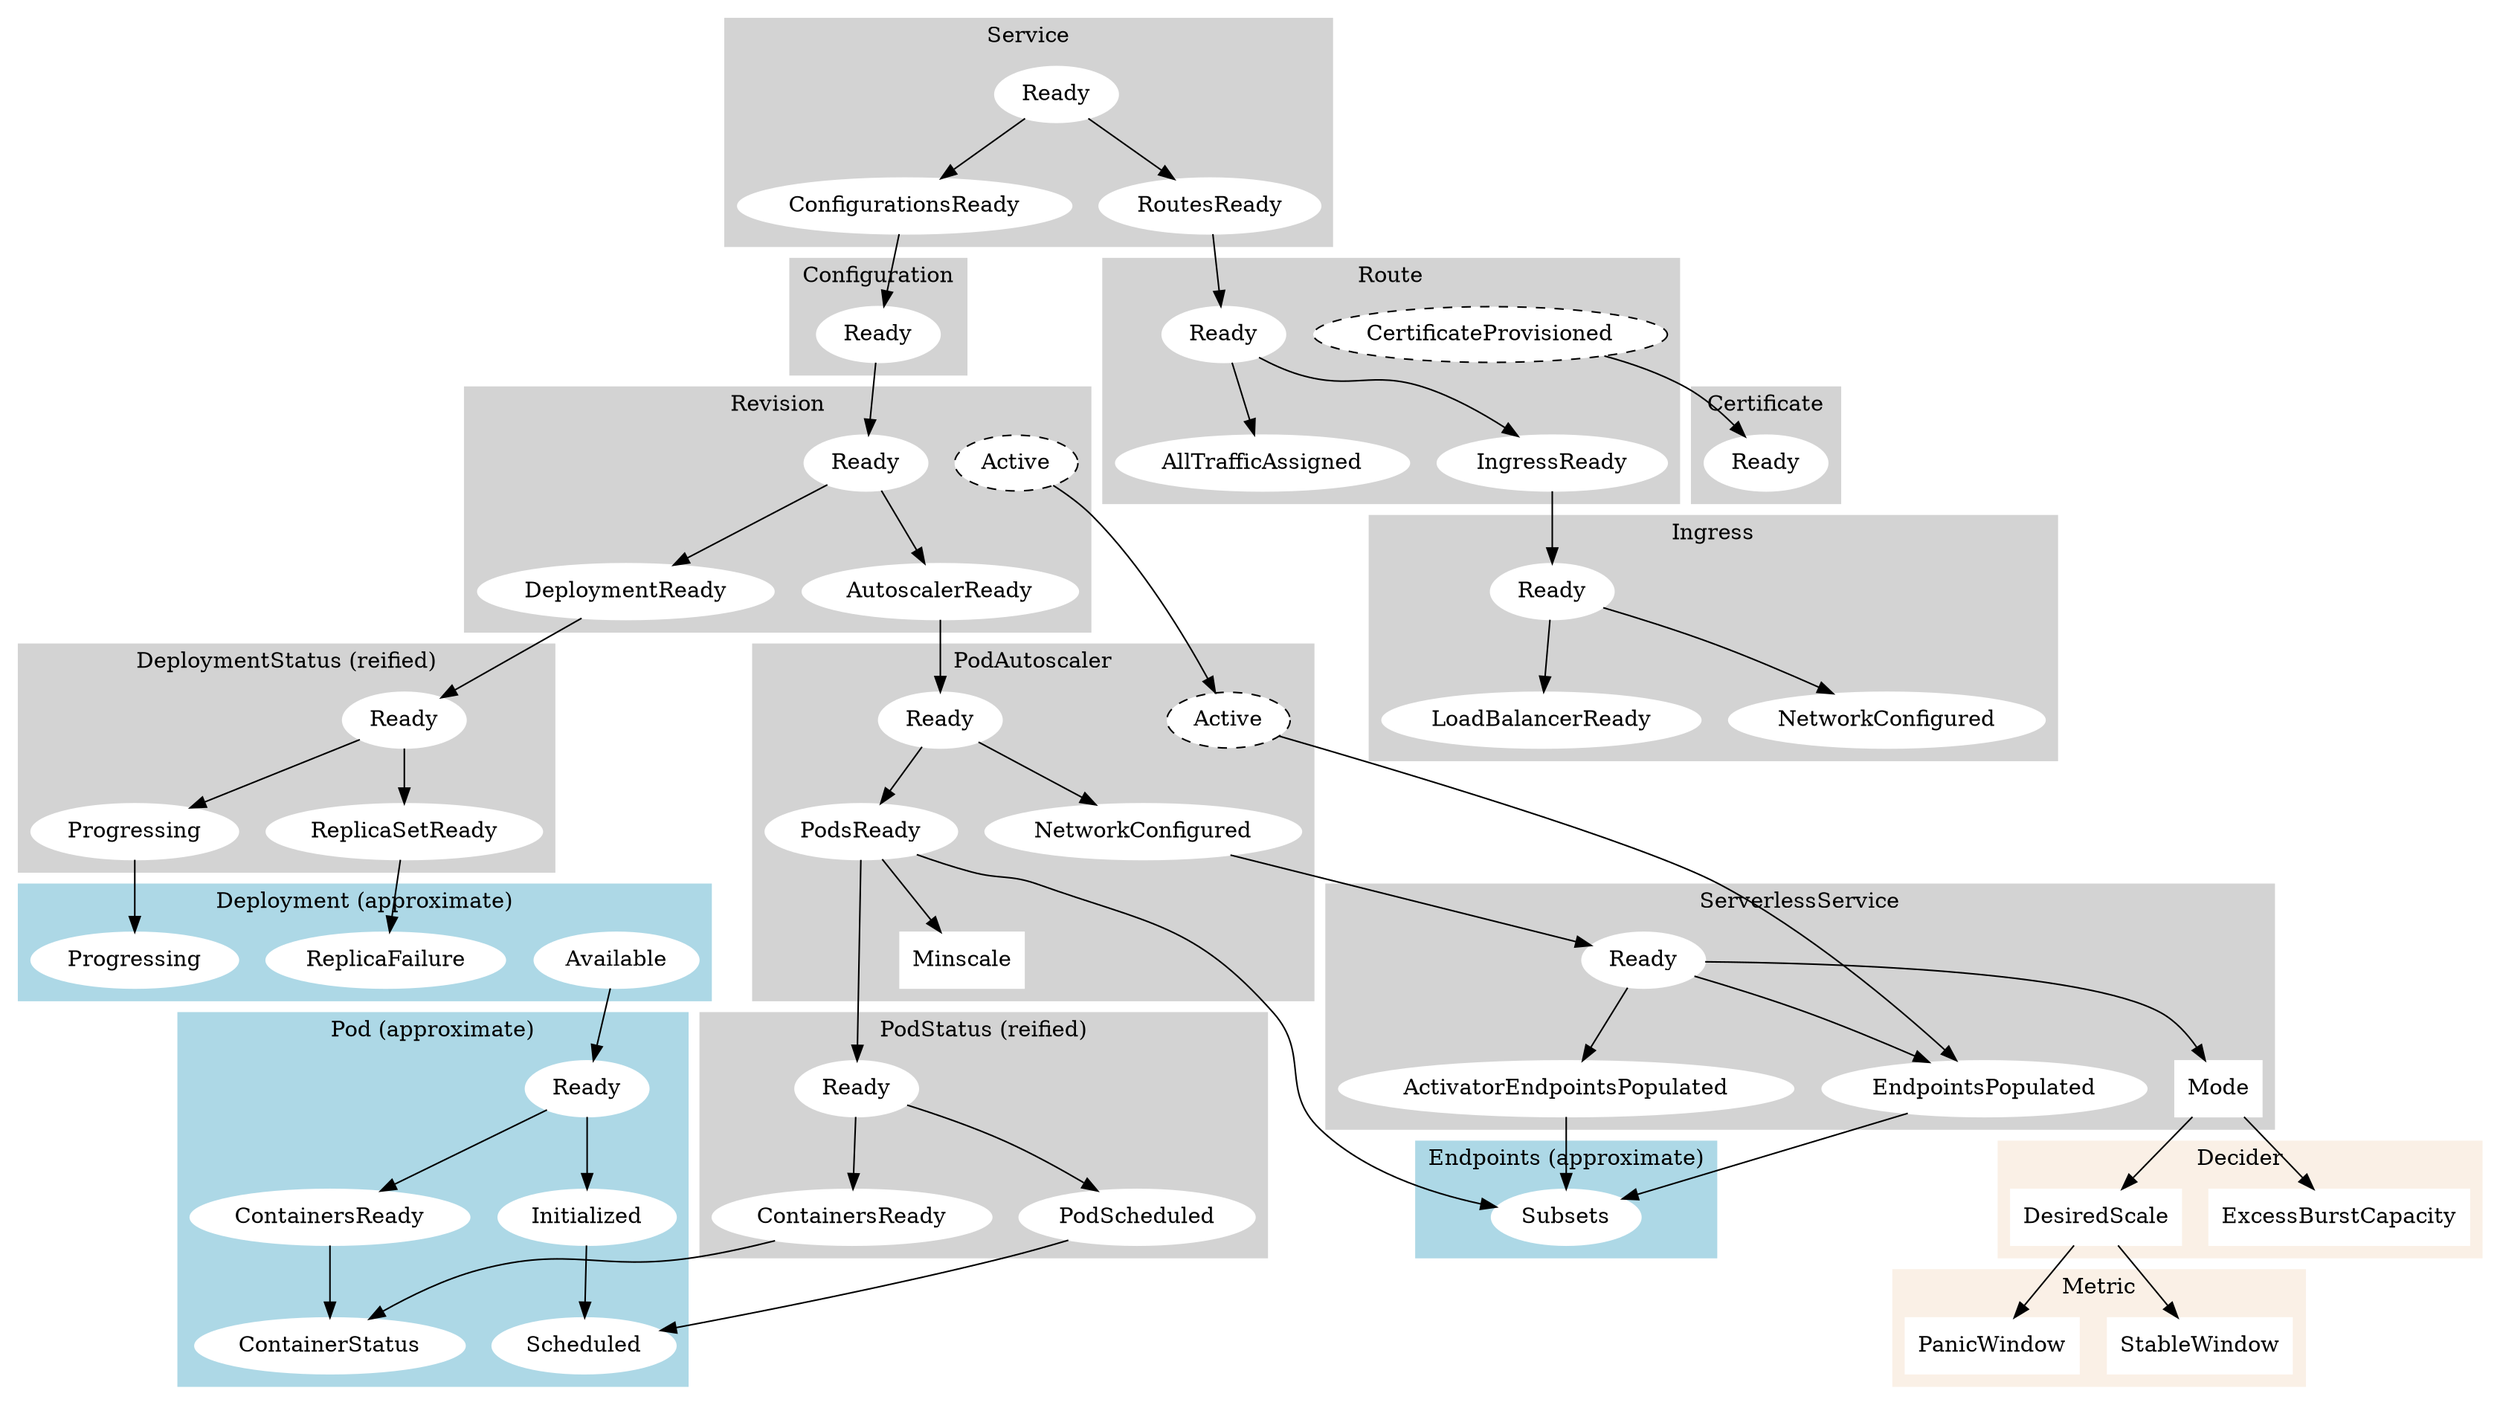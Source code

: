 digraph lifecycle {
  graph [style=filled,color=lightgrey]
  node [style=filled,color=white];

  subgraph cluster_service {
    label = "Service";
    href="https://godoc.org/github.com/knative/serving/pkg/apis/serving/v1alpha1#ServiceStatus"

    ServiceConditionReady [label=Ready, href="https://godoc.org/github.com/knative/serving/pkg/apis/serving/v1alpha1#ServiceConditionReady"]
    ServiceConditionConfigurationsReady [label=ConfigurationsReady, href="https://godoc.org/github.com/knative/serving/pkg/apis/serving/v1alpha1#ServiceConditionConfigurationsReady"]
    ServiceConditionRoutesReady [label=RoutesReady, href="https://godoc.org/github.com/knative/serving/pkg/apis/serving/v1alpha1#ServiceConditionRoutesReady"]

    ServiceConditionReady -> ServiceConditionConfigurationsReady
    ServiceConditionReady -> ServiceConditionRoutesReady
  }

  subgraph cluster_route {
    label = "Route";
    href="https://godoc.org/github.com/knative/serving/pkg/apis/serving/v1alpha1#RouteStatus"

    RouteConditionReady [label=Ready, href="https://godoc.org/github.com/knative/serving/pkg/apis/serving/v1alpha1#RouteConditionReady"]
    RouteConditionAllTrafficAssigned [label=AllTrafficAssigned, href="https://godoc.org/github.com/knative/serving/pkg/apis/serving/v1alpha1#RouteConditionAllTrafficAssigned"]
    RouteConditionIngressReady [label=IngressReady, href="https://godoc.org/github.com/knative/serving/pkg/apis/serving/v1alpha1#RouteConditionIngressReady"]
    RouteConditionCertificateProvisioned [label=CertificateProvisioned,style="filled,dashed",fillcolor=white,color=black, href="https://godoc.org/github.com/knative/serving/pkg/apis/serving/v1alpha1#RouteConditionCertificateProvisioned"]

    RouteConditionReady -> RouteConditionAllTrafficAssigned
    RouteConditionReady -> RouteConditionIngressReady
  }

  subgraph cluster_configuration {
    label = "Configuration";
    href="https://godoc.org/github.com/knative/serving/pkg/apis/serving/v1alpha1#ConfigurationStatus"

    ConfigurationConditionReady [label=Ready, href="https://godoc.org/github.com/knative/serving/pkg/apis/serving/v1alpha1#ConfigurationConditionReady"]
  }

  subgraph cluster_revision {
    label = "Revision";
    href="https://godoc.org/github.com/knative/serving/pkg/apis/serving/v1alpha1#RevisionStatus"

    RevisionConditionReady [label=Ready, href="https://godoc.org/github.com/knative/serving/pkg/apis/serving/v1alpha1#RevisionConditionReady"]
    RevisionConditionDeploymentReady [label=DeploymentReady]
    RevisionConditionAutoscalerReady [label=AutoscalerReady]
    RevisionConditionActive [label=Active,style="filled,dashed",fillcolor=white,color=black, href="https://godoc.org/github.com/knative/serving/pkg/apis/serving/v1alpha1#RevisionConditionActive"]

    RevisionConditionReady -> RevisionConditionDeploymentReady
    RevisionConditionReady -> RevisionConditionAutoscalerReady
  }

  subgraph cluster_ingress {
    label = "Ingress";
    href="https://godoc.org/github.com/knative/serving/pkg/apis/networking/v1alpha1#IngressStatus"

    IngressConditionReady [label=Ready, href="https://godoc.org/github.com/knative/serving/pkg/apis/networking/v1alpha1#IngressConditionReady"]
    IngressConditionNetworkConfigured [label=NetworkConfigured, href="https://godoc.org/github.com/knative/serving/pkg/apis/networking/v1alpha1#IngressConditionNetworkConfigured"]
    IngressConditionLoadBalancerReady [label=LoadBalancerReady, href="https://godoc.org/github.com/knative/serving/pkg/apis/networking/v1alpha1#IngressConditionLoadBalancerReady"]

    IngressConditionReady -> IngressConditionNetworkConfigured
    IngressConditionReady -> IngressConditionLoadBalancerReady
  }

  subgraph cluster_certificate {
    label = "Certificate";
    href="https://godoc.org/github.com/knative/serving/pkg/apis/networking/v1alpha1#CertificateStatus"

    CertificateConditionReady [label=Ready, href="https://godoc.org/github.com/knative/serving/pkg/apis/networking/v1alpha1#CertificateConditionReady"]
  }

  subgraph cluster_kpa {
    label = "PodAutoscaler";
    href="https://godoc.org/github.com/knative/serving/pkg/apis/autoscaling/v1alpha1#PodAutoscalerStatus"

    PodAutoscalerConditionReady [label=Ready, href="https://godoc.org/github.com/knative/serving/pkg/apis/autoscaling/v1alpha1#PodAutoscalerConditionReady"]
    PodAutoscalerConditionSKSReady [label=NetworkConfigured, href="https://godoc.org/github.com/knative/serving/pkg/apis/autoscaling/v1alpha1#PodAutoscalerConditionReady"]
    PodAutoscalerConditionPodsReady [label=PodsReady]

    PodAutoscalerMinScale [label=Minscale, shape=box, href="https://godoc.org/github.com/knative/serving/pkg/apis/autoscaling#MinScaleAnnotationKey"]

    PodAutoscalerConditionActive [label=Active, style="filled,dashed", fillcolor=white, color=black, href="https://godoc.org/github.com/knative/serving/pkg/apis/autoscaling/v1alpha1#PodAutoscalerConditionActive"]

    PodAutoscalerConditionReady -> PodAutoscalerConditionSKSReady
    PodAutoscalerConditionReady -> PodAutoscalerConditionPodsReady
    PodAutoscalerConditionPodsReady -> PodAutoscalerMinScale

  }

  subgraph cluster_decider {
    label = "Decider";
    href="https://godoc.org/github.com/knative/serving/pkg/autoscaler#DeciderStatus"
    style = filled
    color = linen

    DeciderDesiredScale [label=DesiredScale, shape=box, href="https://godoc.org/github.com/knative/serving/pkg/autoscaler#DeciderStatus.DesiredScale"]
    DeciderExcessBurstCapacity [label=ExcessBurstCapacity, shape=box, href="https://godoc.org/github.com/knative/serving/pkg/autoscaler#DeciderStatus.ExcessBurstCapacity"]
  }

  subgraph cluster_metric {
    label = "Metric";
    href="https://godoc.org/github.com/knative/serving/pkg/apis/autoscaling/v1alpha1#MetricStatus"
    style = filled
    color = linen

    MetricStableWindow [label=StableWindow, shape=box, href="https://godoc.org/github.com/knative/serving/pkg/apis/autoscaling/v1alpha1#MetricStableWindow"]
    MetricPanicWindow [label=PanicWindow, shape=box, href="https://godoc.org/github.com/knative/serving/pkg/apis/autoscaling/v1alpha1#MetricPanicWindow"]
  }

  subgraph cluster_sks {
    label = "ServerlessService";
    href="https://godoc.org/github.com/knative/serving/pkg/apis/networking/v1alpha1#ServerlessServiceStatus"

    ServerlessServiceConditionReady [label=Ready, href="https://godoc.org/github.com/knative/serving/pkg/apis/networking/v1alpha1#ServerlessServiceConditionReady"]
    ServerlessServiceConditionEndspointsPopulated [label="EndpointsPopulated", href="https://godoc.org/github.com/knative/serving/pkg/apis/networking/v1alpha1#ServerlessServiceConditionEndspointsPopulated"]
    ServerlessServiceConditionActivatorEndspointsPopulated [label=ActivatorEndpointsPopulated, href="https://godoc.org/github.com/knative/serving/pkg/apis/networking/v1alpha1#ServerlessServiceConditionActivatorEndspointsPopulated"]
    ServerlessServiceMode [label=Mode, shape=box, href="https://godoc.org/github.com/knative/serving/pkg/apis/networking/v1alpha1#ServerlessServiceSpec.Mode"]

    ServerlessServiceConditionReady -> ServerlessServiceConditionEndspointsPopulated
    ServerlessServiceConditionReady -> ServerlessServiceConditionActivatorEndspointsPopulated
    ServerlessServiceConditionReady -> ServerlessServiceMode
  }

  subgraph cluster_pods {
    label = "Pod (approximate)";
    href = "https://godoc.org/k8s.io/api/core/v1#PodStatus"
    style = filled
    color = lightblue
    PodReady [label=Ready, href="https://godoc.org/k8s.io/api/core/v1#PodReady"]
    PodScheduled [label=Scheduled, href="https://godoc.org/k8s.io/api/core/v1#PodScheduled"]
    PodInitialized [label=Initialized, href="https://godoc.org/k8s.io/api/core/v1#PodInitialized"]
    ContainersReady [label=ContainersReady, href="https://godoc.org/k8s.io/api/core/v1#ContainersReady"]
    ContainerStatus [label=ContainerStatus, href="https://godoc.org/k8s.io/api/core/v1#ContainerStatus"]

    PodReady -> ContainersReady
    PodReady -> PodInitialized
    PodInitialized -> PodScheduled

    ContainersReady -> ContainerStatus
  }

  subgraph cluster_deployment {
    label = "Deployment (approximate)";
    href = "https://godoc.org/k8s.io/api/apps/v1#DeploymentStatus"
    style = filled
    color = lightblue

    DeploymentAvailable [label=Available, href="https://godoc.org/k8s.io/api/apps/v1#DeploymentAvailable"]
    DeploymentProgressing [label=Progressing, href="https://godoc.org/k8s.io/api/apps/v1#DeploymentProgressing"]
    DeploymentReplicaFailure [label=ReplicaFailure, href="https://godoc.org/k8s.io/api/apps/v1#DeploymentReplicaFailure"]
  }

  subgraph cluster_endpoints {
    label = "Endpoints (approximate)";
    href = "https://godoc.org/k8s.io/api/apps/v1#Endpoints"
    style = filled
    color = lightblue

    EndpointsSubsets [label=Subsets, href="https://godoc.org/k8s.io/api/apps/v1#Endpoints.Subsets"]
  }

  subgraph cluster_deploymentstatus {
    label = "DeploymentStatus (reified)";

    DeploymentStatusReady [label=Ready]
    DeploymentStatusProgressing [label=Progressing]
    DeploymentStatusReplicaSetReady [label=ReplicaSetReady]

    DeploymentStatusReady -> DeploymentStatusProgressing
    DeploymentStatusReady -> DeploymentStatusReplicaSetReady
  }

  subgraph cluster_podstatus {
    label = "PodStatus (reified)";

    PodStatusReady [label=Ready]
    PodStatusContainerReady [label=ContainersReady]
    PodStatusPodScheduled [label=PodScheduled]

    PodStatusReady -> PodStatusPodScheduled
    PodStatusReady -> PodStatusContainerReady
  }

  ServiceConditionConfigurationsReady -> ConfigurationConditionReady
  ServiceConditionRoutesReady -> RouteConditionReady

  RouteConditionCertificateProvisioned -> CertificateConditionReady
  RouteConditionIngressReady -> IngressConditionReady

  ConfigurationConditionReady -> RevisionConditionReady

  RevisionConditionDeploymentReady -> DeploymentStatusReady
  RevisionConditionAutoscalerReady -> PodAutoscalerConditionReady

  RevisionConditionActive -> PodAutoscalerConditionActive

  PodAutoscalerConditionActive -> ServerlessServiceConditionEndspointsPopulated
  PodAutoscalerConditionSKSReady -> ServerlessServiceConditionReady
  PodAutoscalerConditionPodsReady -> PodStatusReady

  DeciderDesiredScale -> MetricStableWindow
  DeciderDesiredScale -> MetricPanicWindow

  ServerlessServiceConditionEndspointsPopulated -> EndpointsSubsets

  ServerlessServiceMode -> DeciderExcessBurstCapacity
  ServerlessServiceMode -> DeciderDesiredScale

  ServerlessServiceConditionActivatorEndspointsPopulated -> EndpointsSubsets
  PodAutoscalerConditionPodsReady -> EndpointsSubsets

  DeploymentAvailable -> PodReady

  DeploymentStatusProgressing -> DeploymentProgressing
  DeploymentStatusReplicaSetReady -> DeploymentReplicaFailure

  PodStatusPodScheduled -> PodScheduled
  PodStatusContainerReady -> ContainerStatus
}

